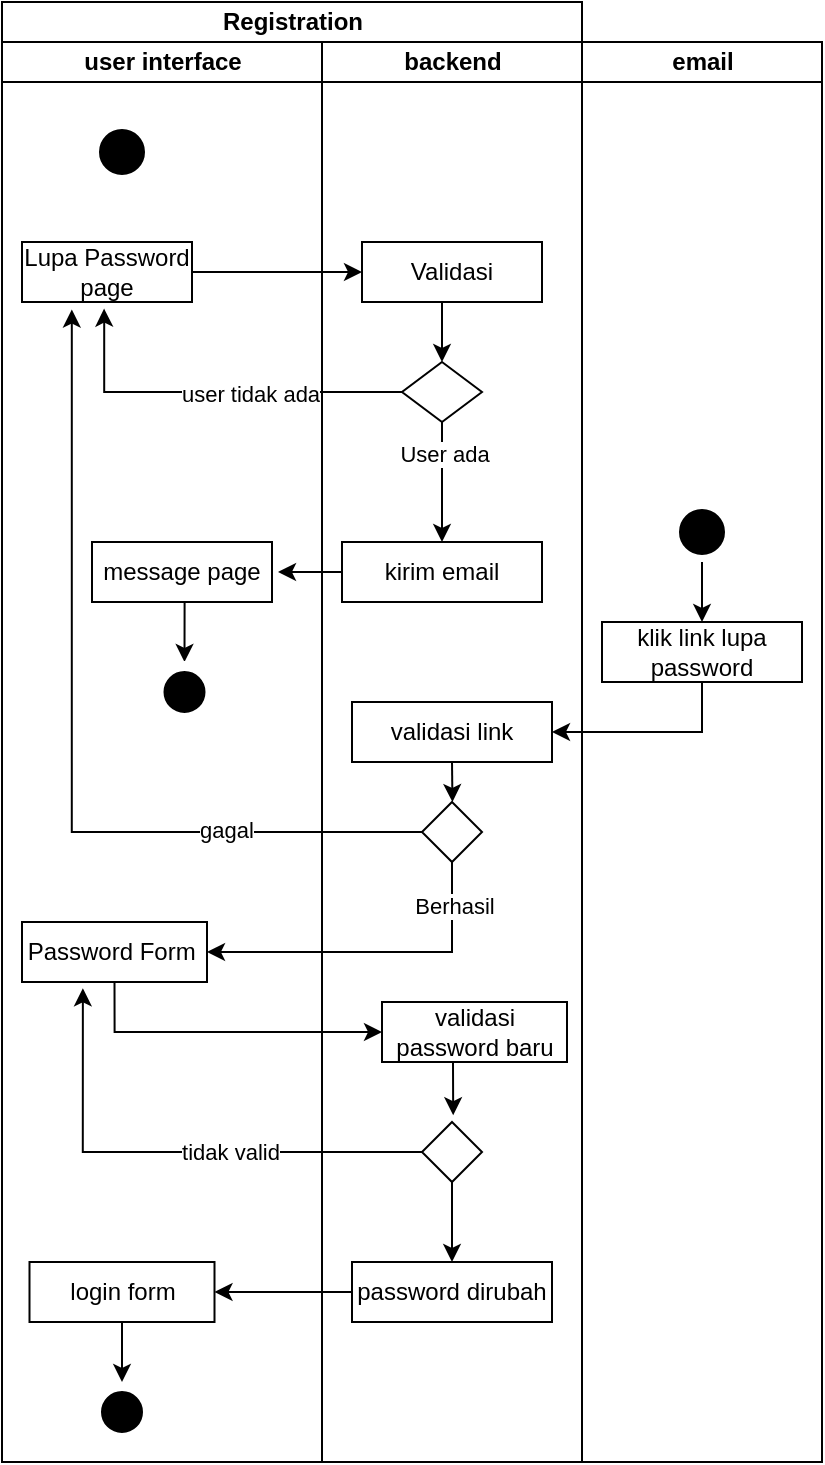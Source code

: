 <mxfile version="24.2.5" type="device">
  <diagram name="Page-1" id="_u0MzWtqGNd14I7RZU5p">
    <mxGraphModel dx="1364" dy="843" grid="1" gridSize="10" guides="1" tooltips="1" connect="1" arrows="1" fold="1" page="1" pageScale="1" pageWidth="850" pageHeight="1100" math="0" shadow="0">
      <root>
        <mxCell id="0" />
        <mxCell id="1" parent="0" />
        <mxCell id="ESk8kRZUw0h3QEvRFuXC-1" value="Registration" style="swimlane;childLayout=stackLayout;resizeParent=1;resizeParentMax=0;startSize=20;html=1;" parent="1" vertex="1">
          <mxGeometry x="160.0" y="50" width="290" height="730" as="geometry" />
        </mxCell>
        <mxCell id="ESk8kRZUw0h3QEvRFuXC-2" value="user interface" style="swimlane;startSize=20;html=1;" parent="ESk8kRZUw0h3QEvRFuXC-1" vertex="1">
          <mxGeometry y="20" width="160" height="710" as="geometry" />
        </mxCell>
        <mxCell id="ESk8kRZUw0h3QEvRFuXC-3" value="" style="ellipse;html=1;shape=startState;strokeColor=#000000;fillColor=#000000;" parent="ESk8kRZUw0h3QEvRFuXC-2" vertex="1">
          <mxGeometry x="45.0" y="40" width="30" height="30" as="geometry" />
        </mxCell>
        <mxCell id="ESk8kRZUw0h3QEvRFuXC-4" value="" style="edgeStyle=orthogonalEdgeStyle;html=1;verticalAlign=bottom;endArrow=open;endSize=8;rounded=0;strokeColor=#FFFFFF;" parent="ESk8kRZUw0h3QEvRFuXC-2" source="ESk8kRZUw0h3QEvRFuXC-3" edge="1">
          <mxGeometry relative="1" as="geometry">
            <mxPoint x="60.0" y="100" as="targetPoint" />
          </mxGeometry>
        </mxCell>
        <mxCell id="ESk8kRZUw0h3QEvRFuXC-5" value="Lupa Password page" style="html=1;whiteSpace=wrap;" parent="ESk8kRZUw0h3QEvRFuXC-2" vertex="1">
          <mxGeometry x="10" y="100" width="85" height="30" as="geometry" />
        </mxCell>
        <mxCell id="ESk8kRZUw0h3QEvRFuXC-6" value="login form" style="html=1;whiteSpace=wrap;" parent="ESk8kRZUw0h3QEvRFuXC-2" vertex="1">
          <mxGeometry x="13.75" y="610" width="92.5" height="30" as="geometry" />
        </mxCell>
        <mxCell id="ESk8kRZUw0h3QEvRFuXC-46" value="Password Form&amp;nbsp;" style="html=1;whiteSpace=wrap;" parent="ESk8kRZUw0h3QEvRFuXC-2" vertex="1">
          <mxGeometry x="10" y="440" width="92.5" height="30" as="geometry" />
        </mxCell>
        <mxCell id="ESk8kRZUw0h3QEvRFuXC-7" value="" style="ellipse;html=1;shape=endState;fillColor=#000000;strokeColor=#FFFFFF;" parent="ESk8kRZUw0h3QEvRFuXC-2" vertex="1">
          <mxGeometry x="45.0" y="670" width="30" height="30" as="geometry" />
        </mxCell>
        <mxCell id="ESk8kRZUw0h3QEvRFuXC-56" style="edgeStyle=orthogonalEdgeStyle;rounded=0;orthogonalLoop=1;jettySize=auto;html=1;exitX=0.5;exitY=1;exitDx=0;exitDy=0;entryX=0.5;entryY=0;entryDx=0;entryDy=0;" parent="ESk8kRZUw0h3QEvRFuXC-2" source="ESk8kRZUw0h3QEvRFuXC-6" target="ESk8kRZUw0h3QEvRFuXC-7" edge="1">
          <mxGeometry relative="1" as="geometry" />
        </mxCell>
        <mxCell id="ESk8kRZUw0h3QEvRFuXC-63" style="edgeStyle=orthogonalEdgeStyle;rounded=0;orthogonalLoop=1;jettySize=auto;html=1;exitX=0.5;exitY=1;exitDx=0;exitDy=0;entryX=0.5;entryY=0;entryDx=0;entryDy=0;" parent="ESk8kRZUw0h3QEvRFuXC-2" source="ESk8kRZUw0h3QEvRFuXC-60" target="ESk8kRZUw0h3QEvRFuXC-62" edge="1">
          <mxGeometry relative="1" as="geometry" />
        </mxCell>
        <mxCell id="ESk8kRZUw0h3QEvRFuXC-60" value="message page" style="html=1;whiteSpace=wrap;" parent="ESk8kRZUw0h3QEvRFuXC-2" vertex="1">
          <mxGeometry x="45" y="250" width="90" height="30" as="geometry" />
        </mxCell>
        <mxCell id="ESk8kRZUw0h3QEvRFuXC-62" value="" style="ellipse;html=1;shape=endState;fillColor=#000000;strokeColor=#FFFFFF;" parent="ESk8kRZUw0h3QEvRFuXC-2" vertex="1">
          <mxGeometry x="76.25" y="310" width="30" height="30" as="geometry" />
        </mxCell>
        <mxCell id="ESk8kRZUw0h3QEvRFuXC-9" value="backend" style="swimlane;startSize=20;html=1;" parent="ESk8kRZUw0h3QEvRFuXC-1" vertex="1">
          <mxGeometry x="160" y="20" width="130" height="710" as="geometry" />
        </mxCell>
        <mxCell id="ESk8kRZUw0h3QEvRFuXC-10" style="edgeStyle=orthogonalEdgeStyle;rounded=0;orthogonalLoop=1;jettySize=auto;html=1;exitX=0.5;exitY=1;exitDx=0;exitDy=0;entryX=0.5;entryY=0;entryDx=0;entryDy=0;" parent="ESk8kRZUw0h3QEvRFuXC-9" source="ESk8kRZUw0h3QEvRFuXC-11" target="ESk8kRZUw0h3QEvRFuXC-14" edge="1">
          <mxGeometry relative="1" as="geometry" />
        </mxCell>
        <mxCell id="ESk8kRZUw0h3QEvRFuXC-11" value="Validasi" style="html=1;whiteSpace=wrap;" parent="ESk8kRZUw0h3QEvRFuXC-9" vertex="1">
          <mxGeometry x="20" y="100" width="90" height="30" as="geometry" />
        </mxCell>
        <mxCell id="ESk8kRZUw0h3QEvRFuXC-12" style="edgeStyle=orthogonalEdgeStyle;rounded=0;orthogonalLoop=1;jettySize=auto;html=1;exitX=0.5;exitY=1;exitDx=0;exitDy=0;entryX=0.5;entryY=0;entryDx=0;entryDy=0;" parent="ESk8kRZUw0h3QEvRFuXC-9" source="ESk8kRZUw0h3QEvRFuXC-14" target="ESk8kRZUw0h3QEvRFuXC-15" edge="1">
          <mxGeometry relative="1" as="geometry">
            <mxPoint x="60.0" y="230" as="targetPoint" />
          </mxGeometry>
        </mxCell>
        <mxCell id="ESk8kRZUw0h3QEvRFuXC-13" value="User ada" style="edgeLabel;html=1;align=center;verticalAlign=middle;resizable=0;points=[];" parent="ESk8kRZUw0h3QEvRFuXC-12" vertex="1" connectable="0">
          <mxGeometry x="-0.485" y="1" relative="1" as="geometry">
            <mxPoint as="offset" />
          </mxGeometry>
        </mxCell>
        <mxCell id="ESk8kRZUw0h3QEvRFuXC-14" value="" style="rhombus;whiteSpace=wrap;html=1;" parent="ESk8kRZUw0h3QEvRFuXC-9" vertex="1">
          <mxGeometry x="40" y="160" width="40" height="30" as="geometry" />
        </mxCell>
        <mxCell id="ESk8kRZUw0h3QEvRFuXC-15" value="kirim email" style="html=1;whiteSpace=wrap;" parent="ESk8kRZUw0h3QEvRFuXC-9" vertex="1">
          <mxGeometry x="10" y="250" width="100" height="30" as="geometry" />
        </mxCell>
        <mxCell id="ESk8kRZUw0h3QEvRFuXC-16" style="edgeStyle=orthogonalEdgeStyle;rounded=0;orthogonalLoop=1;jettySize=auto;html=1;exitX=0.5;exitY=1;exitDx=0;exitDy=0;" parent="ESk8kRZUw0h3QEvRFuXC-9" source="ESk8kRZUw0h3QEvRFuXC-17" edge="1">
          <mxGeometry relative="1" as="geometry">
            <mxPoint x="65.238" y="380" as="targetPoint" />
          </mxGeometry>
        </mxCell>
        <mxCell id="ESk8kRZUw0h3QEvRFuXC-17" value="validasi link" style="html=1;whiteSpace=wrap;" parent="ESk8kRZUw0h3QEvRFuXC-9" vertex="1">
          <mxGeometry x="15" y="330" width="100" height="30" as="geometry" />
        </mxCell>
        <mxCell id="ESk8kRZUw0h3QEvRFuXC-22" value="" style="rhombus;whiteSpace=wrap;html=1;" parent="ESk8kRZUw0h3QEvRFuXC-9" vertex="1">
          <mxGeometry x="50" y="380" width="30" height="30" as="geometry" />
        </mxCell>
        <mxCell id="ESk8kRZUw0h3QEvRFuXC-24" style="edgeStyle=orthogonalEdgeStyle;rounded=0;orthogonalLoop=1;jettySize=auto;html=1;exitX=0.5;exitY=1;exitDx=0;exitDy=0;entryX=0.52;entryY=-0.113;entryDx=0;entryDy=0;entryPerimeter=0;" parent="ESk8kRZUw0h3QEvRFuXC-9" target="ESk8kRZUw0h3QEvRFuXC-23" edge="1">
          <mxGeometry relative="1" as="geometry">
            <mxPoint x="65" y="480" as="sourcePoint" />
          </mxGeometry>
        </mxCell>
        <mxCell id="ESk8kRZUw0h3QEvRFuXC-52" style="edgeStyle=orthogonalEdgeStyle;rounded=0;orthogonalLoop=1;jettySize=auto;html=1;exitX=0.5;exitY=1;exitDx=0;exitDy=0;entryX=0.5;entryY=0;entryDx=0;entryDy=0;" parent="ESk8kRZUw0h3QEvRFuXC-9" source="ESk8kRZUw0h3QEvRFuXC-23" target="ESk8kRZUw0h3QEvRFuXC-25" edge="1">
          <mxGeometry relative="1" as="geometry" />
        </mxCell>
        <mxCell id="ESk8kRZUw0h3QEvRFuXC-23" value="" style="rhombus;whiteSpace=wrap;html=1;" parent="ESk8kRZUw0h3QEvRFuXC-9" vertex="1">
          <mxGeometry x="50" y="540" width="30" height="30" as="geometry" />
        </mxCell>
        <mxCell id="ESk8kRZUw0h3QEvRFuXC-25" value="password dirubah" style="html=1;whiteSpace=wrap;" parent="ESk8kRZUw0h3QEvRFuXC-9" vertex="1">
          <mxGeometry x="15" y="610" width="100" height="30" as="geometry" />
        </mxCell>
        <mxCell id="ESk8kRZUw0h3QEvRFuXC-49" value="validasi password baru" style="html=1;whiteSpace=wrap;" parent="ESk8kRZUw0h3QEvRFuXC-9" vertex="1">
          <mxGeometry x="30" y="480" width="92.5" height="30" as="geometry" />
        </mxCell>
        <mxCell id="ESk8kRZUw0h3QEvRFuXC-30" style="edgeStyle=orthogonalEdgeStyle;rounded=0;orthogonalLoop=1;jettySize=auto;html=1;exitX=0;exitY=0.5;exitDx=0;exitDy=0;entryX=0.483;entryY=1.11;entryDx=0;entryDy=0;entryPerimeter=0;" parent="ESk8kRZUw0h3QEvRFuXC-1" source="ESk8kRZUw0h3QEvRFuXC-14" target="ESk8kRZUw0h3QEvRFuXC-5" edge="1">
          <mxGeometry relative="1" as="geometry" />
        </mxCell>
        <mxCell id="ESk8kRZUw0h3QEvRFuXC-44" value="user tidak ada" style="edgeLabel;html=1;align=center;verticalAlign=middle;resizable=0;points=[];" parent="ESk8kRZUw0h3QEvRFuXC-30" vertex="1" connectable="0">
          <mxGeometry x="-0.203" y="1" relative="1" as="geometry">
            <mxPoint as="offset" />
          </mxGeometry>
        </mxCell>
        <mxCell id="ESk8kRZUw0h3QEvRFuXC-34" style="edgeStyle=orthogonalEdgeStyle;rounded=0;orthogonalLoop=1;jettySize=auto;html=1;exitX=0;exitY=0.5;exitDx=0;exitDy=0;entryX=0.293;entryY=1.125;entryDx=0;entryDy=0;entryPerimeter=0;" parent="ESk8kRZUw0h3QEvRFuXC-1" source="ESk8kRZUw0h3QEvRFuXC-22" target="ESk8kRZUw0h3QEvRFuXC-5" edge="1">
          <mxGeometry relative="1" as="geometry" />
        </mxCell>
        <mxCell id="ESk8kRZUw0h3QEvRFuXC-35" value="gagal" style="edgeLabel;html=1;align=center;verticalAlign=middle;resizable=0;points=[];" parent="ESk8kRZUw0h3QEvRFuXC-34" vertex="1" connectable="0">
          <mxGeometry x="-0.549" y="-1" relative="1" as="geometry">
            <mxPoint as="offset" />
          </mxGeometry>
        </mxCell>
        <mxCell id="ESk8kRZUw0h3QEvRFuXC-42" style="edgeStyle=orthogonalEdgeStyle;rounded=0;orthogonalLoop=1;jettySize=auto;html=1;exitX=1;exitY=0.5;exitDx=0;exitDy=0;entryX=0;entryY=0.5;entryDx=0;entryDy=0;" parent="ESk8kRZUw0h3QEvRFuXC-1" source="ESk8kRZUw0h3QEvRFuXC-5" target="ESk8kRZUw0h3QEvRFuXC-11" edge="1">
          <mxGeometry relative="1" as="geometry">
            <mxPoint x="130.0" y="135.19" as="targetPoint" />
          </mxGeometry>
        </mxCell>
        <mxCell id="ESk8kRZUw0h3QEvRFuXC-20" style="edgeStyle=orthogonalEdgeStyle;rounded=0;orthogonalLoop=1;jettySize=auto;html=1;exitX=0.5;exitY=1;exitDx=0;exitDy=0;entryX=1;entryY=0.5;entryDx=0;entryDy=0;" parent="ESk8kRZUw0h3QEvRFuXC-1" source="ESk8kRZUw0h3QEvRFuXC-22" target="ESk8kRZUw0h3QEvRFuXC-46" edge="1">
          <mxGeometry relative="1" as="geometry">
            <mxPoint x="90.0" y="490" as="targetPoint" />
          </mxGeometry>
        </mxCell>
        <mxCell id="ESk8kRZUw0h3QEvRFuXC-47" value="Berhasil" style="edgeLabel;html=1;align=center;verticalAlign=middle;resizable=0;points=[];" parent="ESk8kRZUw0h3QEvRFuXC-20" vertex="1" connectable="0">
          <mxGeometry x="-0.745" y="1" relative="1" as="geometry">
            <mxPoint as="offset" />
          </mxGeometry>
        </mxCell>
        <mxCell id="ESk8kRZUw0h3QEvRFuXC-50" style="edgeStyle=orthogonalEdgeStyle;rounded=0;orthogonalLoop=1;jettySize=auto;html=1;exitX=0.5;exitY=1;exitDx=0;exitDy=0;entryX=0;entryY=0.5;entryDx=0;entryDy=0;" parent="ESk8kRZUw0h3QEvRFuXC-1" source="ESk8kRZUw0h3QEvRFuXC-46" target="ESk8kRZUw0h3QEvRFuXC-49" edge="1">
          <mxGeometry relative="1" as="geometry" />
        </mxCell>
        <mxCell id="ESk8kRZUw0h3QEvRFuXC-36" style="edgeStyle=orthogonalEdgeStyle;rounded=0;orthogonalLoop=1;jettySize=auto;html=1;exitX=0;exitY=0.5;exitDx=0;exitDy=0;entryX=0.329;entryY=1.105;entryDx=0;entryDy=0;entryPerimeter=0;" parent="ESk8kRZUw0h3QEvRFuXC-1" source="ESk8kRZUw0h3QEvRFuXC-23" target="ESk8kRZUw0h3QEvRFuXC-46" edge="1">
          <mxGeometry relative="1" as="geometry">
            <mxPoint x="102.5" y="575" as="targetPoint" />
          </mxGeometry>
        </mxCell>
        <mxCell id="ESk8kRZUw0h3QEvRFuXC-37" value="tidak valid" style="edgeLabel;html=1;align=center;verticalAlign=middle;resizable=0;points=[];" parent="ESk8kRZUw0h3QEvRFuXC-36" vertex="1" connectable="0">
          <mxGeometry x="-0.234" y="2" relative="1" as="geometry">
            <mxPoint y="-2" as="offset" />
          </mxGeometry>
        </mxCell>
        <mxCell id="ESk8kRZUw0h3QEvRFuXC-55" style="edgeStyle=orthogonalEdgeStyle;rounded=0;orthogonalLoop=1;jettySize=auto;html=1;exitX=0;exitY=0.5;exitDx=0;exitDy=0;" parent="ESk8kRZUw0h3QEvRFuXC-1" source="ESk8kRZUw0h3QEvRFuXC-25" target="ESk8kRZUw0h3QEvRFuXC-6" edge="1">
          <mxGeometry relative="1" as="geometry" />
        </mxCell>
        <mxCell id="ESk8kRZUw0h3QEvRFuXC-61" style="edgeStyle=orthogonalEdgeStyle;rounded=0;orthogonalLoop=1;jettySize=auto;html=1;exitX=0;exitY=0.5;exitDx=0;exitDy=0;entryX=1.033;entryY=0.487;entryDx=0;entryDy=0;entryPerimeter=0;" parent="ESk8kRZUw0h3QEvRFuXC-1" source="ESk8kRZUw0h3QEvRFuXC-15" target="ESk8kRZUw0h3QEvRFuXC-60" edge="1">
          <mxGeometry relative="1" as="geometry" />
        </mxCell>
        <mxCell id="ESk8kRZUw0h3QEvRFuXC-26" value="email" style="swimlane;startSize=20;html=1;" parent="1" vertex="1">
          <mxGeometry x="450.0" y="70" width="120" height="710" as="geometry" />
        </mxCell>
        <mxCell id="ESk8kRZUw0h3QEvRFuXC-27" value="klik link lupa password" style="html=1;whiteSpace=wrap;" parent="ESk8kRZUw0h3QEvRFuXC-26" vertex="1">
          <mxGeometry x="10.0" y="290" width="100" height="30" as="geometry" />
        </mxCell>
        <mxCell id="ESk8kRZUw0h3QEvRFuXC-65" style="edgeStyle=orthogonalEdgeStyle;rounded=0;orthogonalLoop=1;jettySize=auto;html=1;exitX=0.5;exitY=1;exitDx=0;exitDy=0;entryX=0.5;entryY=0;entryDx=0;entryDy=0;" parent="ESk8kRZUw0h3QEvRFuXC-26" source="ESk8kRZUw0h3QEvRFuXC-64" target="ESk8kRZUw0h3QEvRFuXC-27" edge="1">
          <mxGeometry relative="1" as="geometry" />
        </mxCell>
        <mxCell id="ESk8kRZUw0h3QEvRFuXC-64" value="" style="ellipse;html=1;shape=startState;strokeColor=#000000;fillColor=#000000;" parent="ESk8kRZUw0h3QEvRFuXC-26" vertex="1">
          <mxGeometry x="45.0" y="230" width="30" height="30" as="geometry" />
        </mxCell>
        <mxCell id="ESk8kRZUw0h3QEvRFuXC-33" style="edgeStyle=orthogonalEdgeStyle;rounded=0;orthogonalLoop=1;jettySize=auto;html=1;exitX=0.5;exitY=1;exitDx=0;exitDy=0;entryX=1;entryY=0.5;entryDx=0;entryDy=0;" parent="1" source="ESk8kRZUw0h3QEvRFuXC-27" target="ESk8kRZUw0h3QEvRFuXC-17" edge="1">
          <mxGeometry relative="1" as="geometry" />
        </mxCell>
      </root>
    </mxGraphModel>
  </diagram>
</mxfile>
